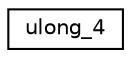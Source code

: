 digraph "Graphical Class Hierarchy"
{
  edge [fontname="Helvetica",fontsize="10",labelfontname="Helvetica",labelfontsize="10"];
  node [fontname="Helvetica",fontsize="10",shape=record];
  rankdir="LR";
  Node1 [label="ulong_4",height=0.2,width=0.4,color="black", fillcolor="white", style="filled",URL="$classulong__4.html"];
}
